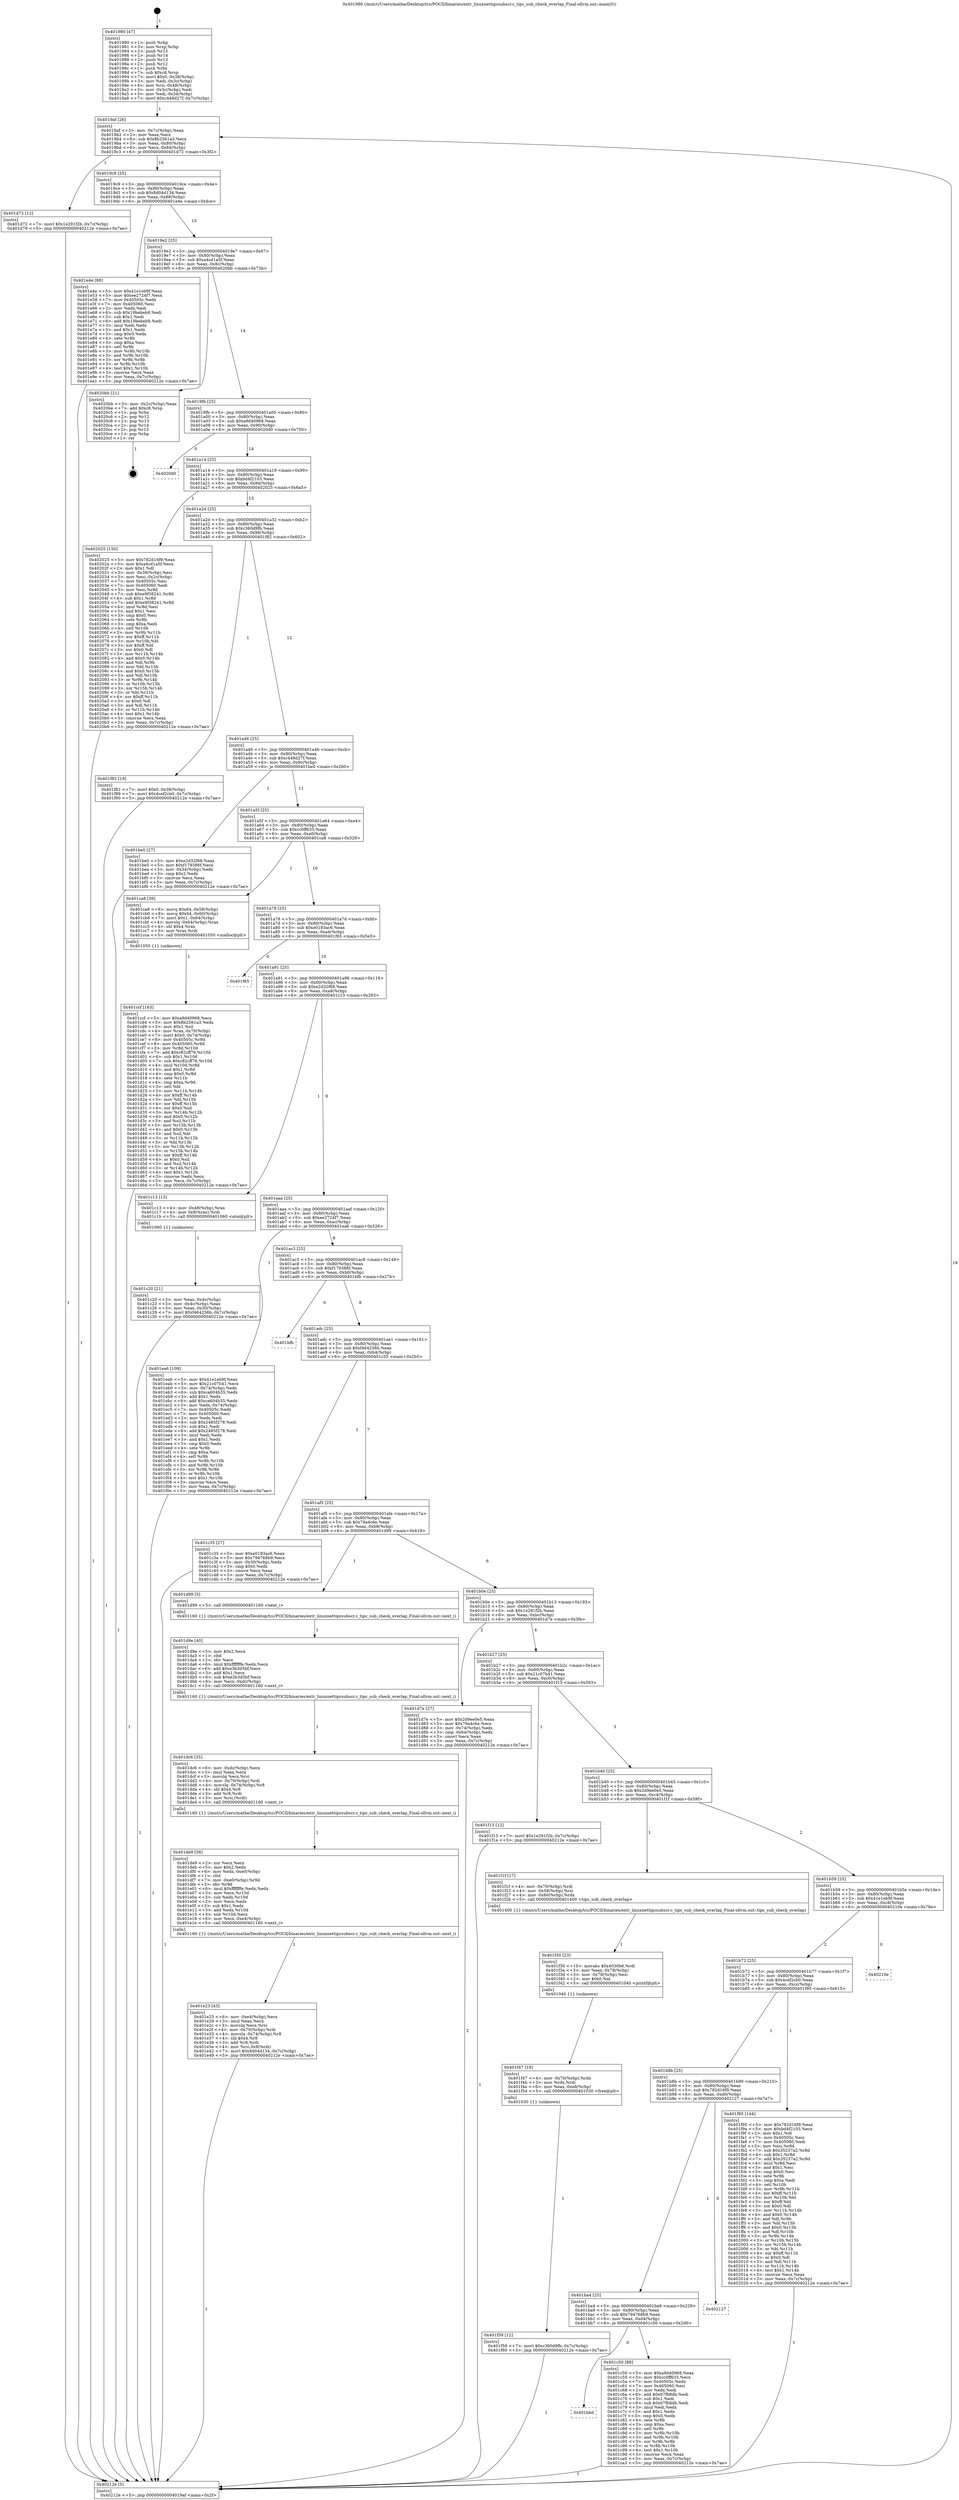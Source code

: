 digraph "0x401980" {
  label = "0x401980 (/mnt/c/Users/mathe/Desktop/tcc/POCII/binaries/extr_linuxnettipcsubscr.c_tipc_sub_check_overlap_Final-ollvm.out::main(0))"
  labelloc = "t"
  node[shape=record]

  Entry [label="",width=0.3,height=0.3,shape=circle,fillcolor=black,style=filled]
  "0x4019af" [label="{
     0x4019af [26]\l
     | [instrs]\l
     &nbsp;&nbsp;0x4019af \<+3\>: mov -0x7c(%rbp),%eax\l
     &nbsp;&nbsp;0x4019b2 \<+2\>: mov %eax,%ecx\l
     &nbsp;&nbsp;0x4019b4 \<+6\>: sub $0x8b2561a3,%ecx\l
     &nbsp;&nbsp;0x4019ba \<+3\>: mov %eax,-0x80(%rbp)\l
     &nbsp;&nbsp;0x4019bd \<+6\>: mov %ecx,-0x84(%rbp)\l
     &nbsp;&nbsp;0x4019c3 \<+6\>: je 0000000000401d72 \<main+0x3f2\>\l
  }"]
  "0x401d72" [label="{
     0x401d72 [12]\l
     | [instrs]\l
     &nbsp;&nbsp;0x401d72 \<+7\>: movl $0x1e291f2b,-0x7c(%rbp)\l
     &nbsp;&nbsp;0x401d79 \<+5\>: jmp 000000000040212e \<main+0x7ae\>\l
  }"]
  "0x4019c9" [label="{
     0x4019c9 [25]\l
     | [instrs]\l
     &nbsp;&nbsp;0x4019c9 \<+5\>: jmp 00000000004019ce \<main+0x4e\>\l
     &nbsp;&nbsp;0x4019ce \<+3\>: mov -0x80(%rbp),%eax\l
     &nbsp;&nbsp;0x4019d1 \<+5\>: sub $0x8d04d134,%eax\l
     &nbsp;&nbsp;0x4019d6 \<+6\>: mov %eax,-0x88(%rbp)\l
     &nbsp;&nbsp;0x4019dc \<+6\>: je 0000000000401e4e \<main+0x4ce\>\l
  }"]
  Exit [label="",width=0.3,height=0.3,shape=circle,fillcolor=black,style=filled,peripheries=2]
  "0x401e4e" [label="{
     0x401e4e [88]\l
     | [instrs]\l
     &nbsp;&nbsp;0x401e4e \<+5\>: mov $0x41e1eb9f,%eax\l
     &nbsp;&nbsp;0x401e53 \<+5\>: mov $0xee2724f7,%ecx\l
     &nbsp;&nbsp;0x401e58 \<+7\>: mov 0x40505c,%edx\l
     &nbsp;&nbsp;0x401e5f \<+7\>: mov 0x405060,%esi\l
     &nbsp;&nbsp;0x401e66 \<+2\>: mov %edx,%edi\l
     &nbsp;&nbsp;0x401e68 \<+6\>: sub $0x19bebeb9,%edi\l
     &nbsp;&nbsp;0x401e6e \<+3\>: sub $0x1,%edi\l
     &nbsp;&nbsp;0x401e71 \<+6\>: add $0x19bebeb9,%edi\l
     &nbsp;&nbsp;0x401e77 \<+3\>: imul %edi,%edx\l
     &nbsp;&nbsp;0x401e7a \<+3\>: and $0x1,%edx\l
     &nbsp;&nbsp;0x401e7d \<+3\>: cmp $0x0,%edx\l
     &nbsp;&nbsp;0x401e80 \<+4\>: sete %r8b\l
     &nbsp;&nbsp;0x401e84 \<+3\>: cmp $0xa,%esi\l
     &nbsp;&nbsp;0x401e87 \<+4\>: setl %r9b\l
     &nbsp;&nbsp;0x401e8b \<+3\>: mov %r8b,%r10b\l
     &nbsp;&nbsp;0x401e8e \<+3\>: and %r9b,%r10b\l
     &nbsp;&nbsp;0x401e91 \<+3\>: xor %r9b,%r8b\l
     &nbsp;&nbsp;0x401e94 \<+3\>: or %r8b,%r10b\l
     &nbsp;&nbsp;0x401e97 \<+4\>: test $0x1,%r10b\l
     &nbsp;&nbsp;0x401e9b \<+3\>: cmovne %ecx,%eax\l
     &nbsp;&nbsp;0x401e9e \<+3\>: mov %eax,-0x7c(%rbp)\l
     &nbsp;&nbsp;0x401ea1 \<+5\>: jmp 000000000040212e \<main+0x7ae\>\l
  }"]
  "0x4019e2" [label="{
     0x4019e2 [25]\l
     | [instrs]\l
     &nbsp;&nbsp;0x4019e2 \<+5\>: jmp 00000000004019e7 \<main+0x67\>\l
     &nbsp;&nbsp;0x4019e7 \<+3\>: mov -0x80(%rbp),%eax\l
     &nbsp;&nbsp;0x4019ea \<+5\>: sub $0xa4cd1a5f,%eax\l
     &nbsp;&nbsp;0x4019ef \<+6\>: mov %eax,-0x8c(%rbp)\l
     &nbsp;&nbsp;0x4019f5 \<+6\>: je 00000000004020bb \<main+0x73b\>\l
  }"]
  "0x401f59" [label="{
     0x401f59 [12]\l
     | [instrs]\l
     &nbsp;&nbsp;0x401f59 \<+7\>: movl $0xc360d9fb,-0x7c(%rbp)\l
     &nbsp;&nbsp;0x401f60 \<+5\>: jmp 000000000040212e \<main+0x7ae\>\l
  }"]
  "0x4020bb" [label="{
     0x4020bb [21]\l
     | [instrs]\l
     &nbsp;&nbsp;0x4020bb \<+3\>: mov -0x2c(%rbp),%eax\l
     &nbsp;&nbsp;0x4020be \<+7\>: add $0xc8,%rsp\l
     &nbsp;&nbsp;0x4020c5 \<+1\>: pop %rbx\l
     &nbsp;&nbsp;0x4020c6 \<+2\>: pop %r12\l
     &nbsp;&nbsp;0x4020c8 \<+2\>: pop %r13\l
     &nbsp;&nbsp;0x4020ca \<+2\>: pop %r14\l
     &nbsp;&nbsp;0x4020cc \<+2\>: pop %r15\l
     &nbsp;&nbsp;0x4020ce \<+1\>: pop %rbp\l
     &nbsp;&nbsp;0x4020cf \<+1\>: ret\l
  }"]
  "0x4019fb" [label="{
     0x4019fb [25]\l
     | [instrs]\l
     &nbsp;&nbsp;0x4019fb \<+5\>: jmp 0000000000401a00 \<main+0x80\>\l
     &nbsp;&nbsp;0x401a00 \<+3\>: mov -0x80(%rbp),%eax\l
     &nbsp;&nbsp;0x401a03 \<+5\>: sub $0xa9d40968,%eax\l
     &nbsp;&nbsp;0x401a08 \<+6\>: mov %eax,-0x90(%rbp)\l
     &nbsp;&nbsp;0x401a0e \<+6\>: je 00000000004020d0 \<main+0x750\>\l
  }"]
  "0x401f47" [label="{
     0x401f47 [18]\l
     | [instrs]\l
     &nbsp;&nbsp;0x401f47 \<+4\>: mov -0x70(%rbp),%rdx\l
     &nbsp;&nbsp;0x401f4b \<+3\>: mov %rdx,%rdi\l
     &nbsp;&nbsp;0x401f4e \<+6\>: mov %eax,-0xe8(%rbp)\l
     &nbsp;&nbsp;0x401f54 \<+5\>: call 0000000000401030 \<free@plt\>\l
     | [calls]\l
     &nbsp;&nbsp;0x401030 \{1\} (unknown)\l
  }"]
  "0x4020d0" [label="{
     0x4020d0\l
  }", style=dashed]
  "0x401a14" [label="{
     0x401a14 [25]\l
     | [instrs]\l
     &nbsp;&nbsp;0x401a14 \<+5\>: jmp 0000000000401a19 \<main+0x99\>\l
     &nbsp;&nbsp;0x401a19 \<+3\>: mov -0x80(%rbp),%eax\l
     &nbsp;&nbsp;0x401a1c \<+5\>: sub $0xbd4f2103,%eax\l
     &nbsp;&nbsp;0x401a21 \<+6\>: mov %eax,-0x94(%rbp)\l
     &nbsp;&nbsp;0x401a27 \<+6\>: je 0000000000402025 \<main+0x6a5\>\l
  }"]
  "0x401f30" [label="{
     0x401f30 [23]\l
     | [instrs]\l
     &nbsp;&nbsp;0x401f30 \<+10\>: movabs $0x4030b6,%rdi\l
     &nbsp;&nbsp;0x401f3a \<+3\>: mov %eax,-0x78(%rbp)\l
     &nbsp;&nbsp;0x401f3d \<+3\>: mov -0x78(%rbp),%esi\l
     &nbsp;&nbsp;0x401f40 \<+2\>: mov $0x0,%al\l
     &nbsp;&nbsp;0x401f42 \<+5\>: call 0000000000401040 \<printf@plt\>\l
     | [calls]\l
     &nbsp;&nbsp;0x401040 \{1\} (unknown)\l
  }"]
  "0x402025" [label="{
     0x402025 [150]\l
     | [instrs]\l
     &nbsp;&nbsp;0x402025 \<+5\>: mov $0x782d16f9,%eax\l
     &nbsp;&nbsp;0x40202a \<+5\>: mov $0xa4cd1a5f,%ecx\l
     &nbsp;&nbsp;0x40202f \<+2\>: mov $0x1,%dl\l
     &nbsp;&nbsp;0x402031 \<+3\>: mov -0x38(%rbp),%esi\l
     &nbsp;&nbsp;0x402034 \<+3\>: mov %esi,-0x2c(%rbp)\l
     &nbsp;&nbsp;0x402037 \<+7\>: mov 0x40505c,%esi\l
     &nbsp;&nbsp;0x40203e \<+7\>: mov 0x405060,%edi\l
     &nbsp;&nbsp;0x402045 \<+3\>: mov %esi,%r8d\l
     &nbsp;&nbsp;0x402048 \<+7\>: sub $0xe9f38241,%r8d\l
     &nbsp;&nbsp;0x40204f \<+4\>: sub $0x1,%r8d\l
     &nbsp;&nbsp;0x402053 \<+7\>: add $0xe9f38241,%r8d\l
     &nbsp;&nbsp;0x40205a \<+4\>: imul %r8d,%esi\l
     &nbsp;&nbsp;0x40205e \<+3\>: and $0x1,%esi\l
     &nbsp;&nbsp;0x402061 \<+3\>: cmp $0x0,%esi\l
     &nbsp;&nbsp;0x402064 \<+4\>: sete %r9b\l
     &nbsp;&nbsp;0x402068 \<+3\>: cmp $0xa,%edi\l
     &nbsp;&nbsp;0x40206b \<+4\>: setl %r10b\l
     &nbsp;&nbsp;0x40206f \<+3\>: mov %r9b,%r11b\l
     &nbsp;&nbsp;0x402072 \<+4\>: xor $0xff,%r11b\l
     &nbsp;&nbsp;0x402076 \<+3\>: mov %r10b,%bl\l
     &nbsp;&nbsp;0x402079 \<+3\>: xor $0xff,%bl\l
     &nbsp;&nbsp;0x40207c \<+3\>: xor $0x0,%dl\l
     &nbsp;&nbsp;0x40207f \<+3\>: mov %r11b,%r14b\l
     &nbsp;&nbsp;0x402082 \<+4\>: and $0x0,%r14b\l
     &nbsp;&nbsp;0x402086 \<+3\>: and %dl,%r9b\l
     &nbsp;&nbsp;0x402089 \<+3\>: mov %bl,%r15b\l
     &nbsp;&nbsp;0x40208c \<+4\>: and $0x0,%r15b\l
     &nbsp;&nbsp;0x402090 \<+3\>: and %dl,%r10b\l
     &nbsp;&nbsp;0x402093 \<+3\>: or %r9b,%r14b\l
     &nbsp;&nbsp;0x402096 \<+3\>: or %r10b,%r15b\l
     &nbsp;&nbsp;0x402099 \<+3\>: xor %r15b,%r14b\l
     &nbsp;&nbsp;0x40209c \<+3\>: or %bl,%r11b\l
     &nbsp;&nbsp;0x40209f \<+4\>: xor $0xff,%r11b\l
     &nbsp;&nbsp;0x4020a3 \<+3\>: or $0x0,%dl\l
     &nbsp;&nbsp;0x4020a6 \<+3\>: and %dl,%r11b\l
     &nbsp;&nbsp;0x4020a9 \<+3\>: or %r11b,%r14b\l
     &nbsp;&nbsp;0x4020ac \<+4\>: test $0x1,%r14b\l
     &nbsp;&nbsp;0x4020b0 \<+3\>: cmovne %ecx,%eax\l
     &nbsp;&nbsp;0x4020b3 \<+3\>: mov %eax,-0x7c(%rbp)\l
     &nbsp;&nbsp;0x4020b6 \<+5\>: jmp 000000000040212e \<main+0x7ae\>\l
  }"]
  "0x401a2d" [label="{
     0x401a2d [25]\l
     | [instrs]\l
     &nbsp;&nbsp;0x401a2d \<+5\>: jmp 0000000000401a32 \<main+0xb2\>\l
     &nbsp;&nbsp;0x401a32 \<+3\>: mov -0x80(%rbp),%eax\l
     &nbsp;&nbsp;0x401a35 \<+5\>: sub $0xc360d9fb,%eax\l
     &nbsp;&nbsp;0x401a3a \<+6\>: mov %eax,-0x98(%rbp)\l
     &nbsp;&nbsp;0x401a40 \<+6\>: je 0000000000401f82 \<main+0x602\>\l
  }"]
  "0x401e23" [label="{
     0x401e23 [43]\l
     | [instrs]\l
     &nbsp;&nbsp;0x401e23 \<+6\>: mov -0xe4(%rbp),%ecx\l
     &nbsp;&nbsp;0x401e29 \<+3\>: imul %eax,%ecx\l
     &nbsp;&nbsp;0x401e2c \<+3\>: movslq %ecx,%rsi\l
     &nbsp;&nbsp;0x401e2f \<+4\>: mov -0x70(%rbp),%rdi\l
     &nbsp;&nbsp;0x401e33 \<+4\>: movslq -0x74(%rbp),%r8\l
     &nbsp;&nbsp;0x401e37 \<+4\>: shl $0x4,%r8\l
     &nbsp;&nbsp;0x401e3b \<+3\>: add %r8,%rdi\l
     &nbsp;&nbsp;0x401e3e \<+4\>: mov %rsi,0x8(%rdi)\l
     &nbsp;&nbsp;0x401e42 \<+7\>: movl $0x8d04d134,-0x7c(%rbp)\l
     &nbsp;&nbsp;0x401e49 \<+5\>: jmp 000000000040212e \<main+0x7ae\>\l
  }"]
  "0x401f82" [label="{
     0x401f82 [19]\l
     | [instrs]\l
     &nbsp;&nbsp;0x401f82 \<+7\>: movl $0x0,-0x38(%rbp)\l
     &nbsp;&nbsp;0x401f89 \<+7\>: movl $0x4cef2cb0,-0x7c(%rbp)\l
     &nbsp;&nbsp;0x401f90 \<+5\>: jmp 000000000040212e \<main+0x7ae\>\l
  }"]
  "0x401a46" [label="{
     0x401a46 [25]\l
     | [instrs]\l
     &nbsp;&nbsp;0x401a46 \<+5\>: jmp 0000000000401a4b \<main+0xcb\>\l
     &nbsp;&nbsp;0x401a4b \<+3\>: mov -0x80(%rbp),%eax\l
     &nbsp;&nbsp;0x401a4e \<+5\>: sub $0xc448d27f,%eax\l
     &nbsp;&nbsp;0x401a53 \<+6\>: mov %eax,-0x9c(%rbp)\l
     &nbsp;&nbsp;0x401a59 \<+6\>: je 0000000000401be0 \<main+0x260\>\l
  }"]
  "0x401de9" [label="{
     0x401de9 [58]\l
     | [instrs]\l
     &nbsp;&nbsp;0x401de9 \<+2\>: xor %ecx,%ecx\l
     &nbsp;&nbsp;0x401deb \<+5\>: mov $0x2,%edx\l
     &nbsp;&nbsp;0x401df0 \<+6\>: mov %edx,-0xe0(%rbp)\l
     &nbsp;&nbsp;0x401df6 \<+1\>: cltd\l
     &nbsp;&nbsp;0x401df7 \<+7\>: mov -0xe0(%rbp),%r9d\l
     &nbsp;&nbsp;0x401dfe \<+3\>: idiv %r9d\l
     &nbsp;&nbsp;0x401e01 \<+6\>: imul $0xfffffffe,%edx,%edx\l
     &nbsp;&nbsp;0x401e07 \<+3\>: mov %ecx,%r10d\l
     &nbsp;&nbsp;0x401e0a \<+3\>: sub %edx,%r10d\l
     &nbsp;&nbsp;0x401e0d \<+2\>: mov %ecx,%edx\l
     &nbsp;&nbsp;0x401e0f \<+3\>: sub $0x1,%edx\l
     &nbsp;&nbsp;0x401e12 \<+3\>: add %edx,%r10d\l
     &nbsp;&nbsp;0x401e15 \<+3\>: sub %r10d,%ecx\l
     &nbsp;&nbsp;0x401e18 \<+6\>: mov %ecx,-0xe4(%rbp)\l
     &nbsp;&nbsp;0x401e1e \<+5\>: call 0000000000401160 \<next_i\>\l
     | [calls]\l
     &nbsp;&nbsp;0x401160 \{1\} (/mnt/c/Users/mathe/Desktop/tcc/POCII/binaries/extr_linuxnettipcsubscr.c_tipc_sub_check_overlap_Final-ollvm.out::next_i)\l
  }"]
  "0x401be0" [label="{
     0x401be0 [27]\l
     | [instrs]\l
     &nbsp;&nbsp;0x401be0 \<+5\>: mov $0xe2d32f68,%eax\l
     &nbsp;&nbsp;0x401be5 \<+5\>: mov $0xf179386f,%ecx\l
     &nbsp;&nbsp;0x401bea \<+3\>: mov -0x34(%rbp),%edx\l
     &nbsp;&nbsp;0x401bed \<+3\>: cmp $0x2,%edx\l
     &nbsp;&nbsp;0x401bf0 \<+3\>: cmovne %ecx,%eax\l
     &nbsp;&nbsp;0x401bf3 \<+3\>: mov %eax,-0x7c(%rbp)\l
     &nbsp;&nbsp;0x401bf6 \<+5\>: jmp 000000000040212e \<main+0x7ae\>\l
  }"]
  "0x401a5f" [label="{
     0x401a5f [25]\l
     | [instrs]\l
     &nbsp;&nbsp;0x401a5f \<+5\>: jmp 0000000000401a64 \<main+0xe4\>\l
     &nbsp;&nbsp;0x401a64 \<+3\>: mov -0x80(%rbp),%eax\l
     &nbsp;&nbsp;0x401a67 \<+5\>: sub $0xcc0ff633,%eax\l
     &nbsp;&nbsp;0x401a6c \<+6\>: mov %eax,-0xa0(%rbp)\l
     &nbsp;&nbsp;0x401a72 \<+6\>: je 0000000000401ca8 \<main+0x328\>\l
  }"]
  "0x40212e" [label="{
     0x40212e [5]\l
     | [instrs]\l
     &nbsp;&nbsp;0x40212e \<+5\>: jmp 00000000004019af \<main+0x2f\>\l
  }"]
  "0x401980" [label="{
     0x401980 [47]\l
     | [instrs]\l
     &nbsp;&nbsp;0x401980 \<+1\>: push %rbp\l
     &nbsp;&nbsp;0x401981 \<+3\>: mov %rsp,%rbp\l
     &nbsp;&nbsp;0x401984 \<+2\>: push %r15\l
     &nbsp;&nbsp;0x401986 \<+2\>: push %r14\l
     &nbsp;&nbsp;0x401988 \<+2\>: push %r13\l
     &nbsp;&nbsp;0x40198a \<+2\>: push %r12\l
     &nbsp;&nbsp;0x40198c \<+1\>: push %rbx\l
     &nbsp;&nbsp;0x40198d \<+7\>: sub $0xc8,%rsp\l
     &nbsp;&nbsp;0x401994 \<+7\>: movl $0x0,-0x38(%rbp)\l
     &nbsp;&nbsp;0x40199b \<+3\>: mov %edi,-0x3c(%rbp)\l
     &nbsp;&nbsp;0x40199e \<+4\>: mov %rsi,-0x48(%rbp)\l
     &nbsp;&nbsp;0x4019a2 \<+3\>: mov -0x3c(%rbp),%edi\l
     &nbsp;&nbsp;0x4019a5 \<+3\>: mov %edi,-0x34(%rbp)\l
     &nbsp;&nbsp;0x4019a8 \<+7\>: movl $0xc448d27f,-0x7c(%rbp)\l
  }"]
  "0x401dc6" [label="{
     0x401dc6 [35]\l
     | [instrs]\l
     &nbsp;&nbsp;0x401dc6 \<+6\>: mov -0xdc(%rbp),%ecx\l
     &nbsp;&nbsp;0x401dcc \<+3\>: imul %eax,%ecx\l
     &nbsp;&nbsp;0x401dcf \<+3\>: movslq %ecx,%rsi\l
     &nbsp;&nbsp;0x401dd2 \<+4\>: mov -0x70(%rbp),%rdi\l
     &nbsp;&nbsp;0x401dd6 \<+4\>: movslq -0x74(%rbp),%r8\l
     &nbsp;&nbsp;0x401dda \<+4\>: shl $0x4,%r8\l
     &nbsp;&nbsp;0x401dde \<+3\>: add %r8,%rdi\l
     &nbsp;&nbsp;0x401de1 \<+3\>: mov %rsi,(%rdi)\l
     &nbsp;&nbsp;0x401de4 \<+5\>: call 0000000000401160 \<next_i\>\l
     | [calls]\l
     &nbsp;&nbsp;0x401160 \{1\} (/mnt/c/Users/mathe/Desktop/tcc/POCII/binaries/extr_linuxnettipcsubscr.c_tipc_sub_check_overlap_Final-ollvm.out::next_i)\l
  }"]
  "0x401ca8" [label="{
     0x401ca8 [39]\l
     | [instrs]\l
     &nbsp;&nbsp;0x401ca8 \<+8\>: movq $0x64,-0x58(%rbp)\l
     &nbsp;&nbsp;0x401cb0 \<+8\>: movq $0x64,-0x60(%rbp)\l
     &nbsp;&nbsp;0x401cb8 \<+7\>: movl $0x1,-0x64(%rbp)\l
     &nbsp;&nbsp;0x401cbf \<+4\>: movslq -0x64(%rbp),%rax\l
     &nbsp;&nbsp;0x401cc3 \<+4\>: shl $0x4,%rax\l
     &nbsp;&nbsp;0x401cc7 \<+3\>: mov %rax,%rdi\l
     &nbsp;&nbsp;0x401cca \<+5\>: call 0000000000401050 \<malloc@plt\>\l
     | [calls]\l
     &nbsp;&nbsp;0x401050 \{1\} (unknown)\l
  }"]
  "0x401a78" [label="{
     0x401a78 [25]\l
     | [instrs]\l
     &nbsp;&nbsp;0x401a78 \<+5\>: jmp 0000000000401a7d \<main+0xfd\>\l
     &nbsp;&nbsp;0x401a7d \<+3\>: mov -0x80(%rbp),%eax\l
     &nbsp;&nbsp;0x401a80 \<+5\>: sub $0xe0183ac6,%eax\l
     &nbsp;&nbsp;0x401a85 \<+6\>: mov %eax,-0xa4(%rbp)\l
     &nbsp;&nbsp;0x401a8b \<+6\>: je 0000000000401f65 \<main+0x5e5\>\l
  }"]
  "0x401d9e" [label="{
     0x401d9e [40]\l
     | [instrs]\l
     &nbsp;&nbsp;0x401d9e \<+5\>: mov $0x2,%ecx\l
     &nbsp;&nbsp;0x401da3 \<+1\>: cltd\l
     &nbsp;&nbsp;0x401da4 \<+2\>: idiv %ecx\l
     &nbsp;&nbsp;0x401da6 \<+6\>: imul $0xfffffffe,%edx,%ecx\l
     &nbsp;&nbsp;0x401dac \<+6\>: add $0xe3b3d5bf,%ecx\l
     &nbsp;&nbsp;0x401db2 \<+3\>: add $0x1,%ecx\l
     &nbsp;&nbsp;0x401db5 \<+6\>: sub $0xe3b3d5bf,%ecx\l
     &nbsp;&nbsp;0x401dbb \<+6\>: mov %ecx,-0xdc(%rbp)\l
     &nbsp;&nbsp;0x401dc1 \<+5\>: call 0000000000401160 \<next_i\>\l
     | [calls]\l
     &nbsp;&nbsp;0x401160 \{1\} (/mnt/c/Users/mathe/Desktop/tcc/POCII/binaries/extr_linuxnettipcsubscr.c_tipc_sub_check_overlap_Final-ollvm.out::next_i)\l
  }"]
  "0x401f65" [label="{
     0x401f65\l
  }", style=dashed]
  "0x401a91" [label="{
     0x401a91 [25]\l
     | [instrs]\l
     &nbsp;&nbsp;0x401a91 \<+5\>: jmp 0000000000401a96 \<main+0x116\>\l
     &nbsp;&nbsp;0x401a96 \<+3\>: mov -0x80(%rbp),%eax\l
     &nbsp;&nbsp;0x401a99 \<+5\>: sub $0xe2d32f68,%eax\l
     &nbsp;&nbsp;0x401a9e \<+6\>: mov %eax,-0xa8(%rbp)\l
     &nbsp;&nbsp;0x401aa4 \<+6\>: je 0000000000401c13 \<main+0x293\>\l
  }"]
  "0x401ccf" [label="{
     0x401ccf [163]\l
     | [instrs]\l
     &nbsp;&nbsp;0x401ccf \<+5\>: mov $0xa9d40968,%ecx\l
     &nbsp;&nbsp;0x401cd4 \<+5\>: mov $0x8b2561a3,%edx\l
     &nbsp;&nbsp;0x401cd9 \<+3\>: mov $0x1,%sil\l
     &nbsp;&nbsp;0x401cdc \<+4\>: mov %rax,-0x70(%rbp)\l
     &nbsp;&nbsp;0x401ce0 \<+7\>: movl $0x0,-0x74(%rbp)\l
     &nbsp;&nbsp;0x401ce7 \<+8\>: mov 0x40505c,%r8d\l
     &nbsp;&nbsp;0x401cef \<+8\>: mov 0x405060,%r9d\l
     &nbsp;&nbsp;0x401cf7 \<+3\>: mov %r8d,%r10d\l
     &nbsp;&nbsp;0x401cfa \<+7\>: add $0xc82cff76,%r10d\l
     &nbsp;&nbsp;0x401d01 \<+4\>: sub $0x1,%r10d\l
     &nbsp;&nbsp;0x401d05 \<+7\>: sub $0xc82cff76,%r10d\l
     &nbsp;&nbsp;0x401d0c \<+4\>: imul %r10d,%r8d\l
     &nbsp;&nbsp;0x401d10 \<+4\>: and $0x1,%r8d\l
     &nbsp;&nbsp;0x401d14 \<+4\>: cmp $0x0,%r8d\l
     &nbsp;&nbsp;0x401d18 \<+4\>: sete %r11b\l
     &nbsp;&nbsp;0x401d1c \<+4\>: cmp $0xa,%r9d\l
     &nbsp;&nbsp;0x401d20 \<+3\>: setl %bl\l
     &nbsp;&nbsp;0x401d23 \<+3\>: mov %r11b,%r14b\l
     &nbsp;&nbsp;0x401d26 \<+4\>: xor $0xff,%r14b\l
     &nbsp;&nbsp;0x401d2a \<+3\>: mov %bl,%r15b\l
     &nbsp;&nbsp;0x401d2d \<+4\>: xor $0xff,%r15b\l
     &nbsp;&nbsp;0x401d31 \<+4\>: xor $0x0,%sil\l
     &nbsp;&nbsp;0x401d35 \<+3\>: mov %r14b,%r12b\l
     &nbsp;&nbsp;0x401d38 \<+4\>: and $0x0,%r12b\l
     &nbsp;&nbsp;0x401d3c \<+3\>: and %sil,%r11b\l
     &nbsp;&nbsp;0x401d3f \<+3\>: mov %r15b,%r13b\l
     &nbsp;&nbsp;0x401d42 \<+4\>: and $0x0,%r13b\l
     &nbsp;&nbsp;0x401d46 \<+3\>: and %sil,%bl\l
     &nbsp;&nbsp;0x401d49 \<+3\>: or %r11b,%r12b\l
     &nbsp;&nbsp;0x401d4c \<+3\>: or %bl,%r13b\l
     &nbsp;&nbsp;0x401d4f \<+3\>: xor %r13b,%r12b\l
     &nbsp;&nbsp;0x401d52 \<+3\>: or %r15b,%r14b\l
     &nbsp;&nbsp;0x401d55 \<+4\>: xor $0xff,%r14b\l
     &nbsp;&nbsp;0x401d59 \<+4\>: or $0x0,%sil\l
     &nbsp;&nbsp;0x401d5d \<+3\>: and %sil,%r14b\l
     &nbsp;&nbsp;0x401d60 \<+3\>: or %r14b,%r12b\l
     &nbsp;&nbsp;0x401d63 \<+4\>: test $0x1,%r12b\l
     &nbsp;&nbsp;0x401d67 \<+3\>: cmovne %edx,%ecx\l
     &nbsp;&nbsp;0x401d6a \<+3\>: mov %ecx,-0x7c(%rbp)\l
     &nbsp;&nbsp;0x401d6d \<+5\>: jmp 000000000040212e \<main+0x7ae\>\l
  }"]
  "0x401c13" [label="{
     0x401c13 [13]\l
     | [instrs]\l
     &nbsp;&nbsp;0x401c13 \<+4\>: mov -0x48(%rbp),%rax\l
     &nbsp;&nbsp;0x401c17 \<+4\>: mov 0x8(%rax),%rdi\l
     &nbsp;&nbsp;0x401c1b \<+5\>: call 0000000000401060 \<atoi@plt\>\l
     | [calls]\l
     &nbsp;&nbsp;0x401060 \{1\} (unknown)\l
  }"]
  "0x401aaa" [label="{
     0x401aaa [25]\l
     | [instrs]\l
     &nbsp;&nbsp;0x401aaa \<+5\>: jmp 0000000000401aaf \<main+0x12f\>\l
     &nbsp;&nbsp;0x401aaf \<+3\>: mov -0x80(%rbp),%eax\l
     &nbsp;&nbsp;0x401ab2 \<+5\>: sub $0xee2724f7,%eax\l
     &nbsp;&nbsp;0x401ab7 \<+6\>: mov %eax,-0xac(%rbp)\l
     &nbsp;&nbsp;0x401abd \<+6\>: je 0000000000401ea6 \<main+0x526\>\l
  }"]
  "0x401c20" [label="{
     0x401c20 [21]\l
     | [instrs]\l
     &nbsp;&nbsp;0x401c20 \<+3\>: mov %eax,-0x4c(%rbp)\l
     &nbsp;&nbsp;0x401c23 \<+3\>: mov -0x4c(%rbp),%eax\l
     &nbsp;&nbsp;0x401c26 \<+3\>: mov %eax,-0x30(%rbp)\l
     &nbsp;&nbsp;0x401c29 \<+7\>: movl $0xf464256b,-0x7c(%rbp)\l
     &nbsp;&nbsp;0x401c30 \<+5\>: jmp 000000000040212e \<main+0x7ae\>\l
  }"]
  "0x401bbd" [label="{
     0x401bbd\l
  }", style=dashed]
  "0x401ea6" [label="{
     0x401ea6 [109]\l
     | [instrs]\l
     &nbsp;&nbsp;0x401ea6 \<+5\>: mov $0x41e1eb9f,%eax\l
     &nbsp;&nbsp;0x401eab \<+5\>: mov $0x21c07b41,%ecx\l
     &nbsp;&nbsp;0x401eb0 \<+3\>: mov -0x74(%rbp),%edx\l
     &nbsp;&nbsp;0x401eb3 \<+6\>: sub $0xca604b35,%edx\l
     &nbsp;&nbsp;0x401eb9 \<+3\>: add $0x1,%edx\l
     &nbsp;&nbsp;0x401ebc \<+6\>: add $0xca604b35,%edx\l
     &nbsp;&nbsp;0x401ec2 \<+3\>: mov %edx,-0x74(%rbp)\l
     &nbsp;&nbsp;0x401ec5 \<+7\>: mov 0x40505c,%edx\l
     &nbsp;&nbsp;0x401ecc \<+7\>: mov 0x405060,%esi\l
     &nbsp;&nbsp;0x401ed3 \<+2\>: mov %edx,%edi\l
     &nbsp;&nbsp;0x401ed5 \<+6\>: sub $0x2485f278,%edi\l
     &nbsp;&nbsp;0x401edb \<+3\>: sub $0x1,%edi\l
     &nbsp;&nbsp;0x401ede \<+6\>: add $0x2485f278,%edi\l
     &nbsp;&nbsp;0x401ee4 \<+3\>: imul %edi,%edx\l
     &nbsp;&nbsp;0x401ee7 \<+3\>: and $0x1,%edx\l
     &nbsp;&nbsp;0x401eea \<+3\>: cmp $0x0,%edx\l
     &nbsp;&nbsp;0x401eed \<+4\>: sete %r8b\l
     &nbsp;&nbsp;0x401ef1 \<+3\>: cmp $0xa,%esi\l
     &nbsp;&nbsp;0x401ef4 \<+4\>: setl %r9b\l
     &nbsp;&nbsp;0x401ef8 \<+3\>: mov %r8b,%r10b\l
     &nbsp;&nbsp;0x401efb \<+3\>: and %r9b,%r10b\l
     &nbsp;&nbsp;0x401efe \<+3\>: xor %r9b,%r8b\l
     &nbsp;&nbsp;0x401f01 \<+3\>: or %r8b,%r10b\l
     &nbsp;&nbsp;0x401f04 \<+4\>: test $0x1,%r10b\l
     &nbsp;&nbsp;0x401f08 \<+3\>: cmovne %ecx,%eax\l
     &nbsp;&nbsp;0x401f0b \<+3\>: mov %eax,-0x7c(%rbp)\l
     &nbsp;&nbsp;0x401f0e \<+5\>: jmp 000000000040212e \<main+0x7ae\>\l
  }"]
  "0x401ac3" [label="{
     0x401ac3 [25]\l
     | [instrs]\l
     &nbsp;&nbsp;0x401ac3 \<+5\>: jmp 0000000000401ac8 \<main+0x148\>\l
     &nbsp;&nbsp;0x401ac8 \<+3\>: mov -0x80(%rbp),%eax\l
     &nbsp;&nbsp;0x401acb \<+5\>: sub $0xf179386f,%eax\l
     &nbsp;&nbsp;0x401ad0 \<+6\>: mov %eax,-0xb0(%rbp)\l
     &nbsp;&nbsp;0x401ad6 \<+6\>: je 0000000000401bfb \<main+0x27b\>\l
  }"]
  "0x401c50" [label="{
     0x401c50 [88]\l
     | [instrs]\l
     &nbsp;&nbsp;0x401c50 \<+5\>: mov $0xa9d40968,%eax\l
     &nbsp;&nbsp;0x401c55 \<+5\>: mov $0xcc0ff633,%ecx\l
     &nbsp;&nbsp;0x401c5a \<+7\>: mov 0x40505c,%edx\l
     &nbsp;&nbsp;0x401c61 \<+7\>: mov 0x405060,%esi\l
     &nbsp;&nbsp;0x401c68 \<+2\>: mov %edx,%edi\l
     &nbsp;&nbsp;0x401c6a \<+6\>: add $0x67fb8db,%edi\l
     &nbsp;&nbsp;0x401c70 \<+3\>: sub $0x1,%edi\l
     &nbsp;&nbsp;0x401c73 \<+6\>: sub $0x67fb8db,%edi\l
     &nbsp;&nbsp;0x401c79 \<+3\>: imul %edi,%edx\l
     &nbsp;&nbsp;0x401c7c \<+3\>: and $0x1,%edx\l
     &nbsp;&nbsp;0x401c7f \<+3\>: cmp $0x0,%edx\l
     &nbsp;&nbsp;0x401c82 \<+4\>: sete %r8b\l
     &nbsp;&nbsp;0x401c86 \<+3\>: cmp $0xa,%esi\l
     &nbsp;&nbsp;0x401c89 \<+4\>: setl %r9b\l
     &nbsp;&nbsp;0x401c8d \<+3\>: mov %r8b,%r10b\l
     &nbsp;&nbsp;0x401c90 \<+3\>: and %r9b,%r10b\l
     &nbsp;&nbsp;0x401c93 \<+3\>: xor %r9b,%r8b\l
     &nbsp;&nbsp;0x401c96 \<+3\>: or %r8b,%r10b\l
     &nbsp;&nbsp;0x401c99 \<+4\>: test $0x1,%r10b\l
     &nbsp;&nbsp;0x401c9d \<+3\>: cmovne %ecx,%eax\l
     &nbsp;&nbsp;0x401ca0 \<+3\>: mov %eax,-0x7c(%rbp)\l
     &nbsp;&nbsp;0x401ca3 \<+5\>: jmp 000000000040212e \<main+0x7ae\>\l
  }"]
  "0x401bfb" [label="{
     0x401bfb\l
  }", style=dashed]
  "0x401adc" [label="{
     0x401adc [25]\l
     | [instrs]\l
     &nbsp;&nbsp;0x401adc \<+5\>: jmp 0000000000401ae1 \<main+0x161\>\l
     &nbsp;&nbsp;0x401ae1 \<+3\>: mov -0x80(%rbp),%eax\l
     &nbsp;&nbsp;0x401ae4 \<+5\>: sub $0xf464256b,%eax\l
     &nbsp;&nbsp;0x401ae9 \<+6\>: mov %eax,-0xb4(%rbp)\l
     &nbsp;&nbsp;0x401aef \<+6\>: je 0000000000401c35 \<main+0x2b5\>\l
  }"]
  "0x401ba4" [label="{
     0x401ba4 [25]\l
     | [instrs]\l
     &nbsp;&nbsp;0x401ba4 \<+5\>: jmp 0000000000401ba9 \<main+0x229\>\l
     &nbsp;&nbsp;0x401ba9 \<+3\>: mov -0x80(%rbp),%eax\l
     &nbsp;&nbsp;0x401bac \<+5\>: sub $0x794768b9,%eax\l
     &nbsp;&nbsp;0x401bb1 \<+6\>: mov %eax,-0xd4(%rbp)\l
     &nbsp;&nbsp;0x401bb7 \<+6\>: je 0000000000401c50 \<main+0x2d0\>\l
  }"]
  "0x401c35" [label="{
     0x401c35 [27]\l
     | [instrs]\l
     &nbsp;&nbsp;0x401c35 \<+5\>: mov $0xe0183ac6,%eax\l
     &nbsp;&nbsp;0x401c3a \<+5\>: mov $0x794768b9,%ecx\l
     &nbsp;&nbsp;0x401c3f \<+3\>: mov -0x30(%rbp),%edx\l
     &nbsp;&nbsp;0x401c42 \<+3\>: cmp $0x0,%edx\l
     &nbsp;&nbsp;0x401c45 \<+3\>: cmove %ecx,%eax\l
     &nbsp;&nbsp;0x401c48 \<+3\>: mov %eax,-0x7c(%rbp)\l
     &nbsp;&nbsp;0x401c4b \<+5\>: jmp 000000000040212e \<main+0x7ae\>\l
  }"]
  "0x401af5" [label="{
     0x401af5 [25]\l
     | [instrs]\l
     &nbsp;&nbsp;0x401af5 \<+5\>: jmp 0000000000401afa \<main+0x17a\>\l
     &nbsp;&nbsp;0x401afa \<+3\>: mov -0x80(%rbp),%eax\l
     &nbsp;&nbsp;0x401afd \<+5\>: sub $0x79a4c6e,%eax\l
     &nbsp;&nbsp;0x401b02 \<+6\>: mov %eax,-0xb8(%rbp)\l
     &nbsp;&nbsp;0x401b08 \<+6\>: je 0000000000401d99 \<main+0x419\>\l
  }"]
  "0x402127" [label="{
     0x402127\l
  }", style=dashed]
  "0x401d99" [label="{
     0x401d99 [5]\l
     | [instrs]\l
     &nbsp;&nbsp;0x401d99 \<+5\>: call 0000000000401160 \<next_i\>\l
     | [calls]\l
     &nbsp;&nbsp;0x401160 \{1\} (/mnt/c/Users/mathe/Desktop/tcc/POCII/binaries/extr_linuxnettipcsubscr.c_tipc_sub_check_overlap_Final-ollvm.out::next_i)\l
  }"]
  "0x401b0e" [label="{
     0x401b0e [25]\l
     | [instrs]\l
     &nbsp;&nbsp;0x401b0e \<+5\>: jmp 0000000000401b13 \<main+0x193\>\l
     &nbsp;&nbsp;0x401b13 \<+3\>: mov -0x80(%rbp),%eax\l
     &nbsp;&nbsp;0x401b16 \<+5\>: sub $0x1e291f2b,%eax\l
     &nbsp;&nbsp;0x401b1b \<+6\>: mov %eax,-0xbc(%rbp)\l
     &nbsp;&nbsp;0x401b21 \<+6\>: je 0000000000401d7e \<main+0x3fe\>\l
  }"]
  "0x401b8b" [label="{
     0x401b8b [25]\l
     | [instrs]\l
     &nbsp;&nbsp;0x401b8b \<+5\>: jmp 0000000000401b90 \<main+0x210\>\l
     &nbsp;&nbsp;0x401b90 \<+3\>: mov -0x80(%rbp),%eax\l
     &nbsp;&nbsp;0x401b93 \<+5\>: sub $0x782d16f9,%eax\l
     &nbsp;&nbsp;0x401b98 \<+6\>: mov %eax,-0xd0(%rbp)\l
     &nbsp;&nbsp;0x401b9e \<+6\>: je 0000000000402127 \<main+0x7a7\>\l
  }"]
  "0x401d7e" [label="{
     0x401d7e [27]\l
     | [instrs]\l
     &nbsp;&nbsp;0x401d7e \<+5\>: mov $0x2d9ee0e5,%eax\l
     &nbsp;&nbsp;0x401d83 \<+5\>: mov $0x79a4c6e,%ecx\l
     &nbsp;&nbsp;0x401d88 \<+3\>: mov -0x74(%rbp),%edx\l
     &nbsp;&nbsp;0x401d8b \<+3\>: cmp -0x64(%rbp),%edx\l
     &nbsp;&nbsp;0x401d8e \<+3\>: cmovl %ecx,%eax\l
     &nbsp;&nbsp;0x401d91 \<+3\>: mov %eax,-0x7c(%rbp)\l
     &nbsp;&nbsp;0x401d94 \<+5\>: jmp 000000000040212e \<main+0x7ae\>\l
  }"]
  "0x401b27" [label="{
     0x401b27 [25]\l
     | [instrs]\l
     &nbsp;&nbsp;0x401b27 \<+5\>: jmp 0000000000401b2c \<main+0x1ac\>\l
     &nbsp;&nbsp;0x401b2c \<+3\>: mov -0x80(%rbp),%eax\l
     &nbsp;&nbsp;0x401b2f \<+5\>: sub $0x21c07b41,%eax\l
     &nbsp;&nbsp;0x401b34 \<+6\>: mov %eax,-0xc0(%rbp)\l
     &nbsp;&nbsp;0x401b3a \<+6\>: je 0000000000401f13 \<main+0x593\>\l
  }"]
  "0x401f95" [label="{
     0x401f95 [144]\l
     | [instrs]\l
     &nbsp;&nbsp;0x401f95 \<+5\>: mov $0x782d16f9,%eax\l
     &nbsp;&nbsp;0x401f9a \<+5\>: mov $0xbd4f2103,%ecx\l
     &nbsp;&nbsp;0x401f9f \<+2\>: mov $0x1,%dl\l
     &nbsp;&nbsp;0x401fa1 \<+7\>: mov 0x40505c,%esi\l
     &nbsp;&nbsp;0x401fa8 \<+7\>: mov 0x405060,%edi\l
     &nbsp;&nbsp;0x401faf \<+3\>: mov %esi,%r8d\l
     &nbsp;&nbsp;0x401fb2 \<+7\>: sub $0x35237a2,%r8d\l
     &nbsp;&nbsp;0x401fb9 \<+4\>: sub $0x1,%r8d\l
     &nbsp;&nbsp;0x401fbd \<+7\>: add $0x35237a2,%r8d\l
     &nbsp;&nbsp;0x401fc4 \<+4\>: imul %r8d,%esi\l
     &nbsp;&nbsp;0x401fc8 \<+3\>: and $0x1,%esi\l
     &nbsp;&nbsp;0x401fcb \<+3\>: cmp $0x0,%esi\l
     &nbsp;&nbsp;0x401fce \<+4\>: sete %r9b\l
     &nbsp;&nbsp;0x401fd2 \<+3\>: cmp $0xa,%edi\l
     &nbsp;&nbsp;0x401fd5 \<+4\>: setl %r10b\l
     &nbsp;&nbsp;0x401fd9 \<+3\>: mov %r9b,%r11b\l
     &nbsp;&nbsp;0x401fdc \<+4\>: xor $0xff,%r11b\l
     &nbsp;&nbsp;0x401fe0 \<+3\>: mov %r10b,%bl\l
     &nbsp;&nbsp;0x401fe3 \<+3\>: xor $0xff,%bl\l
     &nbsp;&nbsp;0x401fe6 \<+3\>: xor $0x0,%dl\l
     &nbsp;&nbsp;0x401fe9 \<+3\>: mov %r11b,%r14b\l
     &nbsp;&nbsp;0x401fec \<+4\>: and $0x0,%r14b\l
     &nbsp;&nbsp;0x401ff0 \<+3\>: and %dl,%r9b\l
     &nbsp;&nbsp;0x401ff3 \<+3\>: mov %bl,%r15b\l
     &nbsp;&nbsp;0x401ff6 \<+4\>: and $0x0,%r15b\l
     &nbsp;&nbsp;0x401ffa \<+3\>: and %dl,%r10b\l
     &nbsp;&nbsp;0x401ffd \<+3\>: or %r9b,%r14b\l
     &nbsp;&nbsp;0x402000 \<+3\>: or %r10b,%r15b\l
     &nbsp;&nbsp;0x402003 \<+3\>: xor %r15b,%r14b\l
     &nbsp;&nbsp;0x402006 \<+3\>: or %bl,%r11b\l
     &nbsp;&nbsp;0x402009 \<+4\>: xor $0xff,%r11b\l
     &nbsp;&nbsp;0x40200d \<+3\>: or $0x0,%dl\l
     &nbsp;&nbsp;0x402010 \<+3\>: and %dl,%r11b\l
     &nbsp;&nbsp;0x402013 \<+3\>: or %r11b,%r14b\l
     &nbsp;&nbsp;0x402016 \<+4\>: test $0x1,%r14b\l
     &nbsp;&nbsp;0x40201a \<+3\>: cmovne %ecx,%eax\l
     &nbsp;&nbsp;0x40201d \<+3\>: mov %eax,-0x7c(%rbp)\l
     &nbsp;&nbsp;0x402020 \<+5\>: jmp 000000000040212e \<main+0x7ae\>\l
  }"]
  "0x401f13" [label="{
     0x401f13 [12]\l
     | [instrs]\l
     &nbsp;&nbsp;0x401f13 \<+7\>: movl $0x1e291f2b,-0x7c(%rbp)\l
     &nbsp;&nbsp;0x401f1a \<+5\>: jmp 000000000040212e \<main+0x7ae\>\l
  }"]
  "0x401b40" [label="{
     0x401b40 [25]\l
     | [instrs]\l
     &nbsp;&nbsp;0x401b40 \<+5\>: jmp 0000000000401b45 \<main+0x1c5\>\l
     &nbsp;&nbsp;0x401b45 \<+3\>: mov -0x80(%rbp),%eax\l
     &nbsp;&nbsp;0x401b48 \<+5\>: sub $0x2d9ee0e5,%eax\l
     &nbsp;&nbsp;0x401b4d \<+6\>: mov %eax,-0xc4(%rbp)\l
     &nbsp;&nbsp;0x401b53 \<+6\>: je 0000000000401f1f \<main+0x59f\>\l
  }"]
  "0x401b72" [label="{
     0x401b72 [25]\l
     | [instrs]\l
     &nbsp;&nbsp;0x401b72 \<+5\>: jmp 0000000000401b77 \<main+0x1f7\>\l
     &nbsp;&nbsp;0x401b77 \<+3\>: mov -0x80(%rbp),%eax\l
     &nbsp;&nbsp;0x401b7a \<+5\>: sub $0x4cef2cb0,%eax\l
     &nbsp;&nbsp;0x401b7f \<+6\>: mov %eax,-0xcc(%rbp)\l
     &nbsp;&nbsp;0x401b85 \<+6\>: je 0000000000401f95 \<main+0x615\>\l
  }"]
  "0x401f1f" [label="{
     0x401f1f [17]\l
     | [instrs]\l
     &nbsp;&nbsp;0x401f1f \<+4\>: mov -0x70(%rbp),%rdi\l
     &nbsp;&nbsp;0x401f23 \<+4\>: mov -0x58(%rbp),%rsi\l
     &nbsp;&nbsp;0x401f27 \<+4\>: mov -0x60(%rbp),%rdx\l
     &nbsp;&nbsp;0x401f2b \<+5\>: call 0000000000401400 \<tipc_sub_check_overlap\>\l
     | [calls]\l
     &nbsp;&nbsp;0x401400 \{1\} (/mnt/c/Users/mathe/Desktop/tcc/POCII/binaries/extr_linuxnettipcsubscr.c_tipc_sub_check_overlap_Final-ollvm.out::tipc_sub_check_overlap)\l
  }"]
  "0x401b59" [label="{
     0x401b59 [25]\l
     | [instrs]\l
     &nbsp;&nbsp;0x401b59 \<+5\>: jmp 0000000000401b5e \<main+0x1de\>\l
     &nbsp;&nbsp;0x401b5e \<+3\>: mov -0x80(%rbp),%eax\l
     &nbsp;&nbsp;0x401b61 \<+5\>: sub $0x41e1eb9f,%eax\l
     &nbsp;&nbsp;0x401b66 \<+6\>: mov %eax,-0xc8(%rbp)\l
     &nbsp;&nbsp;0x401b6c \<+6\>: je 000000000040210e \<main+0x78e\>\l
  }"]
  "0x40210e" [label="{
     0x40210e\l
  }", style=dashed]
  Entry -> "0x401980" [label=" 1"]
  "0x4019af" -> "0x401d72" [label=" 1"]
  "0x4019af" -> "0x4019c9" [label=" 16"]
  "0x4020bb" -> Exit [label=" 1"]
  "0x4019c9" -> "0x401e4e" [label=" 1"]
  "0x4019c9" -> "0x4019e2" [label=" 15"]
  "0x402025" -> "0x40212e" [label=" 1"]
  "0x4019e2" -> "0x4020bb" [label=" 1"]
  "0x4019e2" -> "0x4019fb" [label=" 14"]
  "0x401f95" -> "0x40212e" [label=" 1"]
  "0x4019fb" -> "0x4020d0" [label=" 0"]
  "0x4019fb" -> "0x401a14" [label=" 14"]
  "0x401f82" -> "0x40212e" [label=" 1"]
  "0x401a14" -> "0x402025" [label=" 1"]
  "0x401a14" -> "0x401a2d" [label=" 13"]
  "0x401f59" -> "0x40212e" [label=" 1"]
  "0x401a2d" -> "0x401f82" [label=" 1"]
  "0x401a2d" -> "0x401a46" [label=" 12"]
  "0x401f47" -> "0x401f59" [label=" 1"]
  "0x401a46" -> "0x401be0" [label=" 1"]
  "0x401a46" -> "0x401a5f" [label=" 11"]
  "0x401be0" -> "0x40212e" [label=" 1"]
  "0x401980" -> "0x4019af" [label=" 1"]
  "0x40212e" -> "0x4019af" [label=" 16"]
  "0x401f30" -> "0x401f47" [label=" 1"]
  "0x401a5f" -> "0x401ca8" [label=" 1"]
  "0x401a5f" -> "0x401a78" [label=" 10"]
  "0x401f1f" -> "0x401f30" [label=" 1"]
  "0x401a78" -> "0x401f65" [label=" 0"]
  "0x401a78" -> "0x401a91" [label=" 10"]
  "0x401f13" -> "0x40212e" [label=" 1"]
  "0x401a91" -> "0x401c13" [label=" 1"]
  "0x401a91" -> "0x401aaa" [label=" 9"]
  "0x401c13" -> "0x401c20" [label=" 1"]
  "0x401c20" -> "0x40212e" [label=" 1"]
  "0x401ea6" -> "0x40212e" [label=" 1"]
  "0x401aaa" -> "0x401ea6" [label=" 1"]
  "0x401aaa" -> "0x401ac3" [label=" 8"]
  "0x401e4e" -> "0x40212e" [label=" 1"]
  "0x401ac3" -> "0x401bfb" [label=" 0"]
  "0x401ac3" -> "0x401adc" [label=" 8"]
  "0x401e23" -> "0x40212e" [label=" 1"]
  "0x401adc" -> "0x401c35" [label=" 1"]
  "0x401adc" -> "0x401af5" [label=" 7"]
  "0x401c35" -> "0x40212e" [label=" 1"]
  "0x401dc6" -> "0x401de9" [label=" 1"]
  "0x401af5" -> "0x401d99" [label=" 1"]
  "0x401af5" -> "0x401b0e" [label=" 6"]
  "0x401d9e" -> "0x401dc6" [label=" 1"]
  "0x401b0e" -> "0x401d7e" [label=" 2"]
  "0x401b0e" -> "0x401b27" [label=" 4"]
  "0x401d7e" -> "0x40212e" [label=" 2"]
  "0x401b27" -> "0x401f13" [label=" 1"]
  "0x401b27" -> "0x401b40" [label=" 3"]
  "0x401d72" -> "0x40212e" [label=" 1"]
  "0x401b40" -> "0x401f1f" [label=" 1"]
  "0x401b40" -> "0x401b59" [label=" 2"]
  "0x401ca8" -> "0x401ccf" [label=" 1"]
  "0x401b59" -> "0x40210e" [label=" 0"]
  "0x401b59" -> "0x401b72" [label=" 2"]
  "0x401ccf" -> "0x40212e" [label=" 1"]
  "0x401b72" -> "0x401f95" [label=" 1"]
  "0x401b72" -> "0x401b8b" [label=" 1"]
  "0x401d99" -> "0x401d9e" [label=" 1"]
  "0x401b8b" -> "0x402127" [label=" 0"]
  "0x401b8b" -> "0x401ba4" [label=" 1"]
  "0x401de9" -> "0x401e23" [label=" 1"]
  "0x401ba4" -> "0x401c50" [label=" 1"]
  "0x401ba4" -> "0x401bbd" [label=" 0"]
  "0x401c50" -> "0x40212e" [label=" 1"]
}
